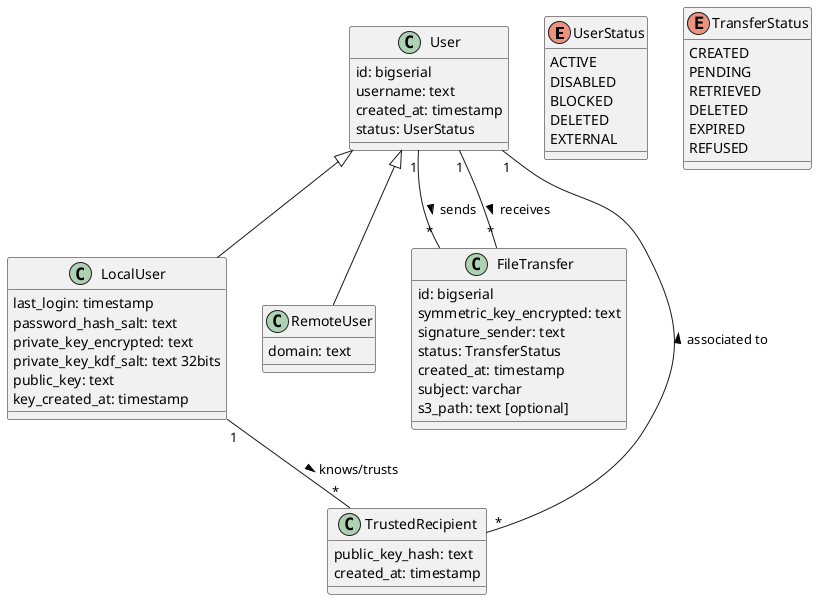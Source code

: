 @startuml

enum UserStatus {
    ACTIVE
    DISABLED
    BLOCKED
    DELETED
    EXTERNAL
}

enum TransferStatus {
    CREATED
    PENDING
    RETRIEVED
    DELETED
    EXPIRED
    REFUSED
}

class User {
    id: bigserial
    username: text
    created_at: timestamp
    status: UserStatus
}

class LocalUser {
    last_login: timestamp
    password_hash_salt: text
    private_key_encrypted: text
    private_key_kdf_salt: text 32bits
    public_key: text
    key_created_at: timestamp
}

class RemoteUser {
    domain: text
}

class FileTransfer {
    id: bigserial
    symmetric_key_encrypted: text
    signature_sender: text
    status: TransferStatus
    created_at: timestamp
    subject: varchar
    s3_path: text [optional]
}

class TrustedRecipient {
    public_key_hash: text
    created_at: timestamp
}

LocalUser -up-|> User
RemoteUser -up-|> User

User "1" -- "*" FileTransfer: sends >
User "1" -- "*" FileTransfer: receives >

LocalUser "1" -- "*" TrustedRecipient: knows/trusts >
TrustedRecipient "*" -- "1" User: associated to >

@enduml